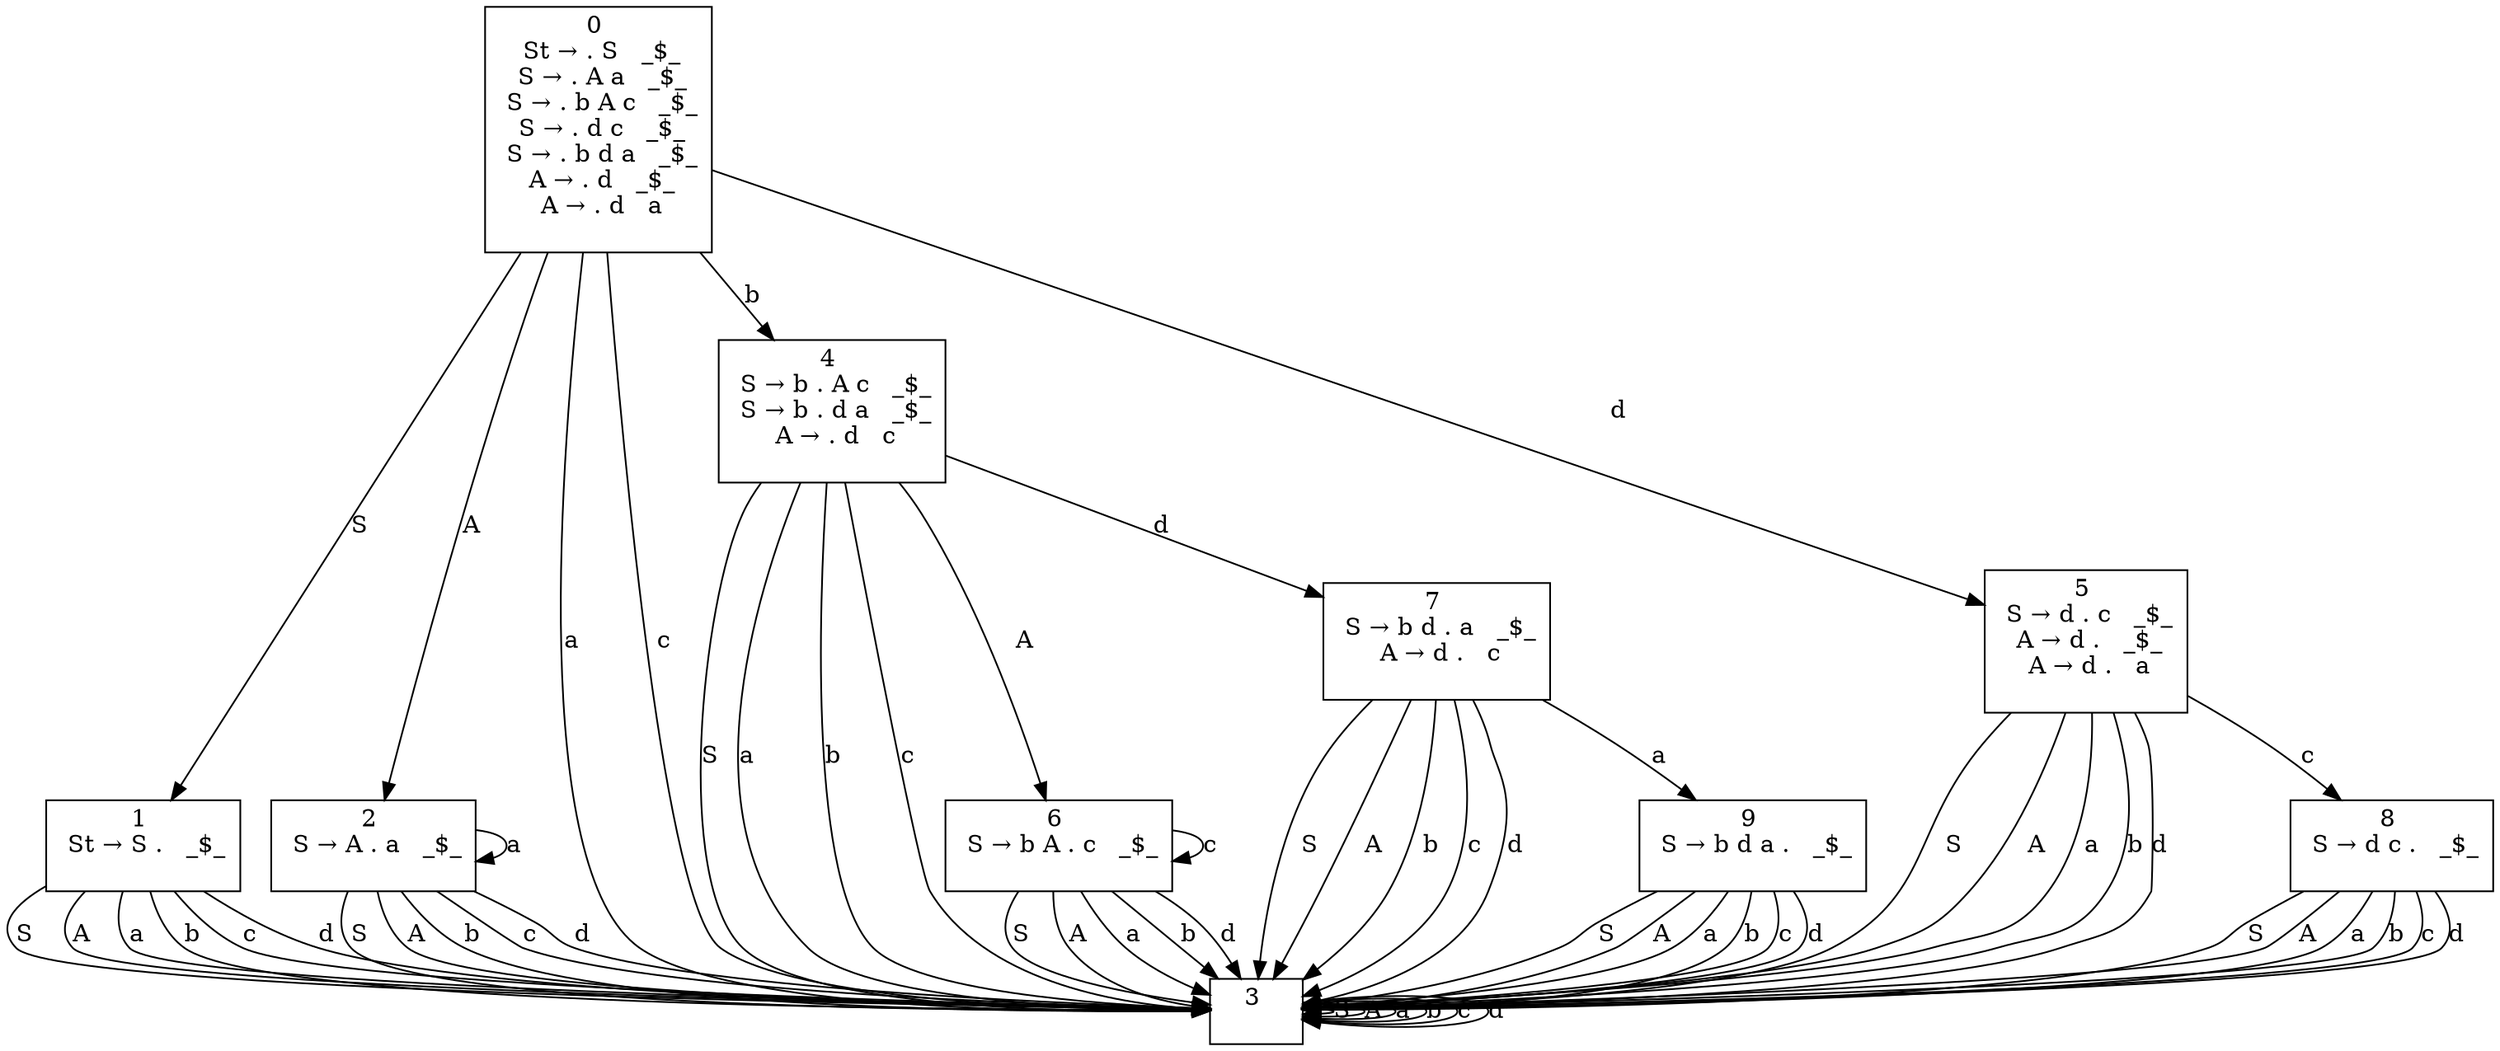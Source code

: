digraph G {
0 [minlen=10 dir=back shape=box label=<0 <BR></BR> 
St → . S   _$_<BR></BR> 
S → . A a   _$_<BR></BR> 
S → . b A c   _$_<BR></BR> 
S → . d c   _$_<BR></BR> 
S → . b d a   _$_<BR></BR> 
A → . d   _$_<BR></BR> 
A → . d   a<BR></BR> 
>];
1 [minlen=10 dir=back shape=box label=<1 <BR></BR> 
St → S .   _$_<BR></BR> 
>];
2 [minlen=10 dir=back shape=box label=<2 <BR></BR> 
S → A . a   _$_<BR></BR> 
>];
3 [minlen=10 dir=back shape=box label=<3 <BR></BR> 
>];
4 [minlen=10 dir=back shape=box label=<4 <BR></BR> 
S → b . A c   _$_<BR></BR> 
S → b . d a   _$_<BR></BR> 
A → . d   c<BR></BR> 
>];
5 [minlen=10 dir=back shape=box label=<5 <BR></BR> 
S → d . c   _$_<BR></BR> 
A → d .   _$_<BR></BR> 
A → d .   a<BR></BR> 
>];
6 [minlen=10 dir=back shape=box label=<6 <BR></BR> 
S → b A . c   _$_<BR></BR> 
>];
7 [minlen=10 dir=back shape=box label=<7 <BR></BR> 
S → b d . a   _$_<BR></BR> 
A → d .   c<BR></BR> 
>];
8 [minlen=10 dir=back shape=box label=<8 <BR></BR> 
S → d c .   _$_<BR></BR> 
>];
9 [minlen=10 dir=back shape=box label=<9 <BR></BR> 
S → b d a .   _$_<BR></BR> 
>];
0 -> 1 [label="S"];
0 -> 2 [label="A"];
0 -> 3 [label="a"];
0 -> 4 [label="b"];
0 -> 3 [label="c"];
0 -> 5 [label="d"];
1 -> 3 [label="S"];
1 -> 3 [label="A"];
1 -> 3 [label="a"];
1 -> 3 [label="b"];
1 -> 3 [label="c"];
1 -> 3 [label="d"];
2 -> 3 [label="S"];
2 -> 3 [label="A"];
2 -> 2 [label="a"];
2 -> 3 [label="b"];
2 -> 3 [label="c"];
2 -> 3 [label="d"];
3 -> 3 [label="S"];
3 -> 3 [label="A"];
3 -> 3 [label="a"];
3 -> 3 [label="b"];
3 -> 3 [label="c"];
3 -> 3 [label="d"];
4 -> 3 [label="S"];
4 -> 6 [label="A"];
4 -> 3 [label="a"];
4 -> 3 [label="b"];
4 -> 3 [label="c"];
4 -> 7 [label="d"];
5 -> 3 [label="S"];
5 -> 3 [label="A"];
5 -> 3 [label="a"];
5 -> 3 [label="b"];
5 -> 8 [label="c"];
5 -> 3 [label="d"];
6 -> 3 [label="S"];
6 -> 3 [label="A"];
6 -> 3 [label="a"];
6 -> 3 [label="b"];
6 -> 6 [label="c"];
6 -> 3 [label="d"];
7 -> 3 [label="S"];
7 -> 3 [label="A"];
7 -> 9 [label="a"];
7 -> 3 [label="b"];
7 -> 3 [label="c"];
7 -> 3 [label="d"];
8 -> 3 [label="S"];
8 -> 3 [label="A"];
8 -> 3 [label="a"];
8 -> 3 [label="b"];
8 -> 3 [label="c"];
8 -> 3 [label="d"];
9 -> 3 [label="S"];
9 -> 3 [label="A"];
9 -> 3 [label="a"];
9 -> 3 [label="b"];
9 -> 3 [label="c"];
9 -> 3 [label="d"];
}
